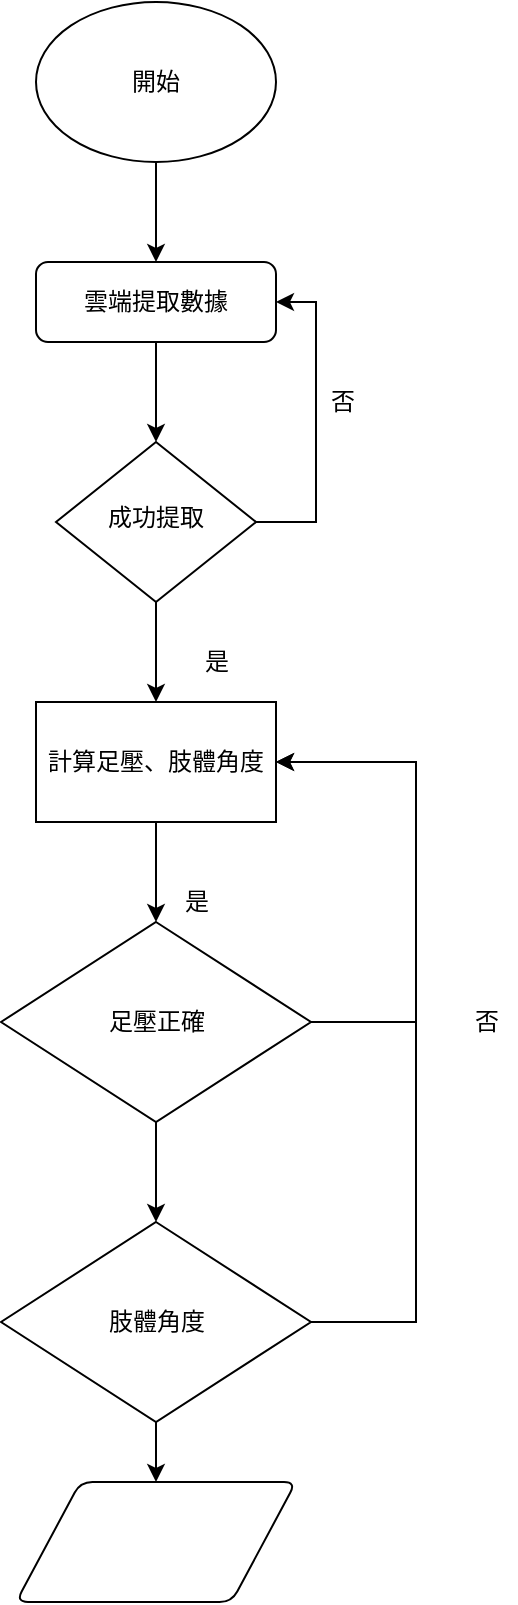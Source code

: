 <mxfile version="17.4.6" type="github">
  <diagram id="C5RBs43oDa-KdzZeNtuy" name="Page-1">
    <mxGraphModel dx="1016" dy="544" grid="1" gridSize="10" guides="1" tooltips="1" connect="1" arrows="1" fold="1" page="1" pageScale="1" pageWidth="827" pageHeight="1169" math="0" shadow="0">
      <root>
        <mxCell id="WIyWlLk6GJQsqaUBKTNV-0" />
        <mxCell id="WIyWlLk6GJQsqaUBKTNV-1" parent="WIyWlLk6GJQsqaUBKTNV-0" />
        <mxCell id="DzdL4CI5yvtqsGjWjAdh-9" value="" style="edgeStyle=orthogonalEdgeStyle;rounded=0;orthogonalLoop=1;jettySize=auto;html=1;" edge="1" parent="WIyWlLk6GJQsqaUBKTNV-1" source="WIyWlLk6GJQsqaUBKTNV-3" target="WIyWlLk6GJQsqaUBKTNV-6">
          <mxGeometry relative="1" as="geometry" />
        </mxCell>
        <mxCell id="WIyWlLk6GJQsqaUBKTNV-3" value="雲端提取數據" style="rounded=1;whiteSpace=wrap;html=1;fontSize=12;glass=0;strokeWidth=1;shadow=0;" parent="WIyWlLk6GJQsqaUBKTNV-1" vertex="1">
          <mxGeometry x="170" y="260" width="120" height="40" as="geometry" />
        </mxCell>
        <mxCell id="DzdL4CI5yvtqsGjWjAdh-8" value="" style="edgeStyle=orthogonalEdgeStyle;rounded=0;orthogonalLoop=1;jettySize=auto;html=1;" edge="1" parent="WIyWlLk6GJQsqaUBKTNV-1" source="WIyWlLk6GJQsqaUBKTNV-6" target="DzdL4CI5yvtqsGjWjAdh-6">
          <mxGeometry relative="1" as="geometry" />
        </mxCell>
        <mxCell id="DzdL4CI5yvtqsGjWjAdh-15" style="edgeStyle=orthogonalEdgeStyle;rounded=0;orthogonalLoop=1;jettySize=auto;html=1;entryX=1;entryY=0.5;entryDx=0;entryDy=0;" edge="1" parent="WIyWlLk6GJQsqaUBKTNV-1" source="WIyWlLk6GJQsqaUBKTNV-6" target="WIyWlLk6GJQsqaUBKTNV-3">
          <mxGeometry relative="1" as="geometry">
            <Array as="points">
              <mxPoint x="310" y="390" />
              <mxPoint x="310" y="280" />
            </Array>
          </mxGeometry>
        </mxCell>
        <mxCell id="WIyWlLk6GJQsqaUBKTNV-6" value="成功提取" style="rhombus;whiteSpace=wrap;html=1;shadow=0;fontFamily=Helvetica;fontSize=12;align=center;strokeWidth=1;spacing=6;spacingTop=-4;" parent="WIyWlLk6GJQsqaUBKTNV-1" vertex="1">
          <mxGeometry x="180" y="350" width="100" height="80" as="geometry" />
        </mxCell>
        <mxCell id="DzdL4CI5yvtqsGjWjAdh-2" value="" style="ellipse;whiteSpace=wrap;html=1;shadow=0;" vertex="1" parent="WIyWlLk6GJQsqaUBKTNV-1">
          <mxGeometry x="170" y="130" width="120" height="80" as="geometry" />
        </mxCell>
        <mxCell id="DzdL4CI5yvtqsGjWjAdh-3" value="開始" style="text;html=1;strokeColor=none;fillColor=none;align=center;verticalAlign=middle;whiteSpace=wrap;rounded=0;shadow=0;" vertex="1" parent="WIyWlLk6GJQsqaUBKTNV-1">
          <mxGeometry x="200" y="155" width="60" height="30" as="geometry" />
        </mxCell>
        <mxCell id="DzdL4CI5yvtqsGjWjAdh-5" value="" style="endArrow=classic;html=1;rounded=0;exitX=0.5;exitY=1;exitDx=0;exitDy=0;entryX=0.5;entryY=0;entryDx=0;entryDy=0;" edge="1" parent="WIyWlLk6GJQsqaUBKTNV-1" source="DzdL4CI5yvtqsGjWjAdh-2" target="WIyWlLk6GJQsqaUBKTNV-3">
          <mxGeometry width="50" height="50" relative="1" as="geometry">
            <mxPoint x="210" y="260" as="sourcePoint" />
            <mxPoint x="260" y="210" as="targetPoint" />
          </mxGeometry>
        </mxCell>
        <mxCell id="DzdL4CI5yvtqsGjWjAdh-11" value="" style="edgeStyle=orthogonalEdgeStyle;rounded=0;orthogonalLoop=1;jettySize=auto;html=1;" edge="1" parent="WIyWlLk6GJQsqaUBKTNV-1" source="DzdL4CI5yvtqsGjWjAdh-6" target="DzdL4CI5yvtqsGjWjAdh-10">
          <mxGeometry relative="1" as="geometry" />
        </mxCell>
        <mxCell id="DzdL4CI5yvtqsGjWjAdh-6" value="計算足壓、&lt;span style=&quot;text-align: right&quot;&gt;肢體角度&lt;/span&gt;" style="rounded=0;whiteSpace=wrap;html=1;shadow=0;" vertex="1" parent="WIyWlLk6GJQsqaUBKTNV-1">
          <mxGeometry x="170" y="480" width="120" height="60" as="geometry" />
        </mxCell>
        <mxCell id="DzdL4CI5yvtqsGjWjAdh-13" style="edgeStyle=orthogonalEdgeStyle;rounded=0;orthogonalLoop=1;jettySize=auto;html=1;entryX=1;entryY=0.5;entryDx=0;entryDy=0;" edge="1" parent="WIyWlLk6GJQsqaUBKTNV-1" source="DzdL4CI5yvtqsGjWjAdh-10" target="DzdL4CI5yvtqsGjWjAdh-6">
          <mxGeometry relative="1" as="geometry">
            <Array as="points">
              <mxPoint x="360" y="640" />
              <mxPoint x="360" y="510" />
            </Array>
          </mxGeometry>
        </mxCell>
        <mxCell id="DzdL4CI5yvtqsGjWjAdh-23" value="" style="edgeStyle=orthogonalEdgeStyle;rounded=0;orthogonalLoop=1;jettySize=auto;html=1;" edge="1" parent="WIyWlLk6GJQsqaUBKTNV-1" source="DzdL4CI5yvtqsGjWjAdh-10" target="DzdL4CI5yvtqsGjWjAdh-22">
          <mxGeometry relative="1" as="geometry" />
        </mxCell>
        <mxCell id="DzdL4CI5yvtqsGjWjAdh-10" value="足壓正確" style="rhombus;whiteSpace=wrap;html=1;rounded=0;shadow=0;" vertex="1" parent="WIyWlLk6GJQsqaUBKTNV-1">
          <mxGeometry x="152.5" y="590" width="155" height="100" as="geometry" />
        </mxCell>
        <mxCell id="DzdL4CI5yvtqsGjWjAdh-16" value="否" style="text;html=1;align=center;verticalAlign=middle;resizable=0;points=[];autosize=1;strokeColor=none;fillColor=none;" vertex="1" parent="WIyWlLk6GJQsqaUBKTNV-1">
          <mxGeometry x="307.5" y="320" width="30" height="20" as="geometry" />
        </mxCell>
        <mxCell id="DzdL4CI5yvtqsGjWjAdh-18" value="是" style="text;html=1;align=center;verticalAlign=middle;resizable=0;points=[];autosize=1;strokeColor=none;fillColor=none;" vertex="1" parent="WIyWlLk6GJQsqaUBKTNV-1">
          <mxGeometry x="245" y="450" width="30" height="20" as="geometry" />
        </mxCell>
        <mxCell id="DzdL4CI5yvtqsGjWjAdh-19" value="否" style="text;html=1;align=center;verticalAlign=middle;resizable=0;points=[];autosize=1;strokeColor=none;fillColor=none;" vertex="1" parent="WIyWlLk6GJQsqaUBKTNV-1">
          <mxGeometry x="380" y="630" width="30" height="20" as="geometry" />
        </mxCell>
        <mxCell id="DzdL4CI5yvtqsGjWjAdh-21" value="是" style="text;html=1;align=center;verticalAlign=middle;resizable=0;points=[];autosize=1;strokeColor=none;fillColor=none;" vertex="1" parent="WIyWlLk6GJQsqaUBKTNV-1">
          <mxGeometry x="235" y="570" width="30" height="20" as="geometry" />
        </mxCell>
        <mxCell id="DzdL4CI5yvtqsGjWjAdh-24" style="edgeStyle=orthogonalEdgeStyle;rounded=0;orthogonalLoop=1;jettySize=auto;html=1;" edge="1" parent="WIyWlLk6GJQsqaUBKTNV-1" source="DzdL4CI5yvtqsGjWjAdh-22">
          <mxGeometry relative="1" as="geometry">
            <mxPoint x="290" y="510" as="targetPoint" />
            <Array as="points">
              <mxPoint x="360" y="790" />
              <mxPoint x="360" y="510" />
            </Array>
          </mxGeometry>
        </mxCell>
        <mxCell id="DzdL4CI5yvtqsGjWjAdh-29" value="" style="edgeStyle=orthogonalEdgeStyle;rounded=0;orthogonalLoop=1;jettySize=auto;html=1;" edge="1" parent="WIyWlLk6GJQsqaUBKTNV-1" source="DzdL4CI5yvtqsGjWjAdh-22" target="DzdL4CI5yvtqsGjWjAdh-28">
          <mxGeometry relative="1" as="geometry" />
        </mxCell>
        <mxCell id="DzdL4CI5yvtqsGjWjAdh-22" value="肢體角度" style="rhombus;whiteSpace=wrap;html=1;rounded=0;shadow=0;" vertex="1" parent="WIyWlLk6GJQsqaUBKTNV-1">
          <mxGeometry x="152.5" y="740" width="155" height="100" as="geometry" />
        </mxCell>
        <mxCell id="DzdL4CI5yvtqsGjWjAdh-28" value="" style="shape=parallelogram;html=1;strokeWidth=1;perimeter=parallelogramPerimeter;whiteSpace=wrap;rounded=1;arcSize=12;size=0.23;shadow=0;" vertex="1" parent="WIyWlLk6GJQsqaUBKTNV-1">
          <mxGeometry x="160" y="870" width="140" height="60" as="geometry" />
        </mxCell>
      </root>
    </mxGraphModel>
  </diagram>
</mxfile>
